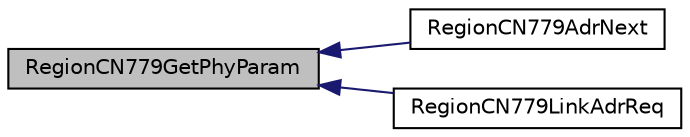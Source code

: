 digraph "RegionCN779GetPhyParam"
{
  edge [fontname="Helvetica",fontsize="10",labelfontname="Helvetica",labelfontsize="10"];
  node [fontname="Helvetica",fontsize="10",shape=record];
  rankdir="LR";
  Node50 [label="RegionCN779GetPhyParam",height=0.2,width=0.4,color="black", fillcolor="grey75", style="filled", fontcolor="black"];
  Node50 -> Node51 [dir="back",color="midnightblue",fontsize="10",style="solid",fontname="Helvetica"];
  Node51 [label="RegionCN779AdrNext",height=0.2,width=0.4,color="black", fillcolor="white", style="filled",URL="$group___r_e_g_i_o_n_c_n779.html#ga4c114db1d998a5ba77bb87ab34316ff8",tooltip="Calculates the next datarate to set, when ADR is on or off. "];
  Node50 -> Node52 [dir="back",color="midnightblue",fontsize="10",style="solid",fontname="Helvetica"];
  Node52 [label="RegionCN779LinkAdrReq",height=0.2,width=0.4,color="black", fillcolor="white", style="filled",URL="$group___r_e_g_i_o_n_c_n779.html#gae3bdb6e223de1fd6b72182eb278f3828",tooltip="The function processes a Link ADR Request. "];
}
